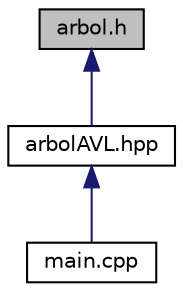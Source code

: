 digraph "arbol.h"
{
  edge [fontname="Helvetica",fontsize="10",labelfontname="Helvetica",labelfontsize="10"];
  node [fontname="Helvetica",fontsize="10",shape=record];
  Node12 [label="arbol.h",height=0.2,width=0.4,color="black", fillcolor="grey75", style="filled", fontcolor="black"];
  Node12 -> Node13 [dir="back",color="midnightblue",fontsize="10",style="solid"];
  Node13 [label="arbolAVL.hpp",height=0.2,width=0.4,color="black", fillcolor="white", style="filled",URL="$arbolAVL_8hpp.html",tooltip="Cabecera de la clase ArbolAVL e implementación de sus métodos. "];
  Node13 -> Node14 [dir="back",color="midnightblue",fontsize="10",style="solid"];
  Node14 [label="main.cpp",height=0.2,width=0.4,color="black", fillcolor="white", style="filled",URL="$main_8cpp_source.html"];
}
